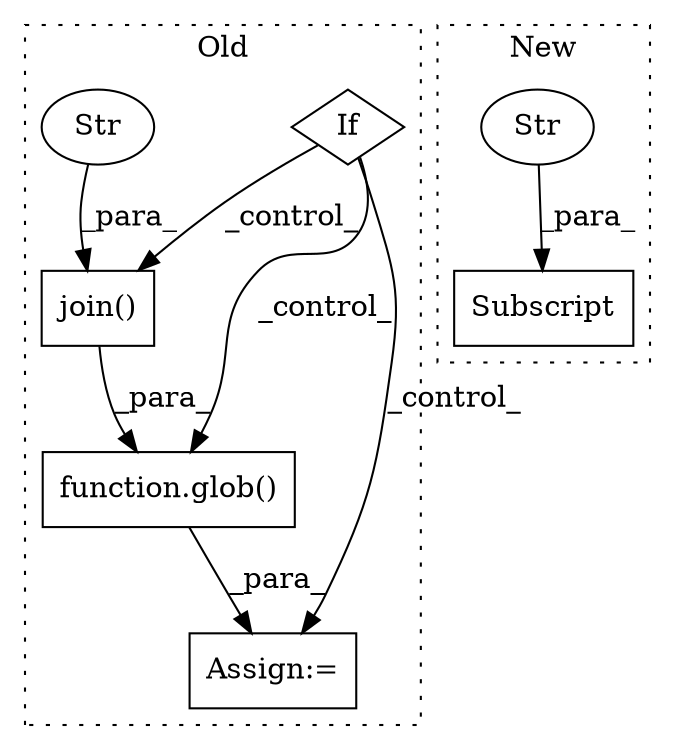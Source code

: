 digraph G {
subgraph cluster0 {
1 [label="function.glob()" a="75" s="5243,5285" l="5,1" shape="box"];
3 [label="Assign:=" a="68" s="5312" l="3" shape="box"];
5 [label="If" a="96" s="5094" l="3" shape="diamond"];
6 [label="join()" a="75" s="5248,5284" l="13,1" shape="box"];
7 [label="Str" a="66" s="5281" l="3" shape="ellipse"];
label = "Old";
style="dotted";
}
subgraph cluster1 {
2 [label="Subscript" a="63" s="4499,0" l="31,0" shape="box"];
4 [label="Str" a="66" s="4515" l="14" shape="ellipse"];
label = "New";
style="dotted";
}
1 -> 3 [label="_para_"];
4 -> 2 [label="_para_"];
5 -> 1 [label="_control_"];
5 -> 3 [label="_control_"];
5 -> 6 [label="_control_"];
6 -> 1 [label="_para_"];
7 -> 6 [label="_para_"];
}